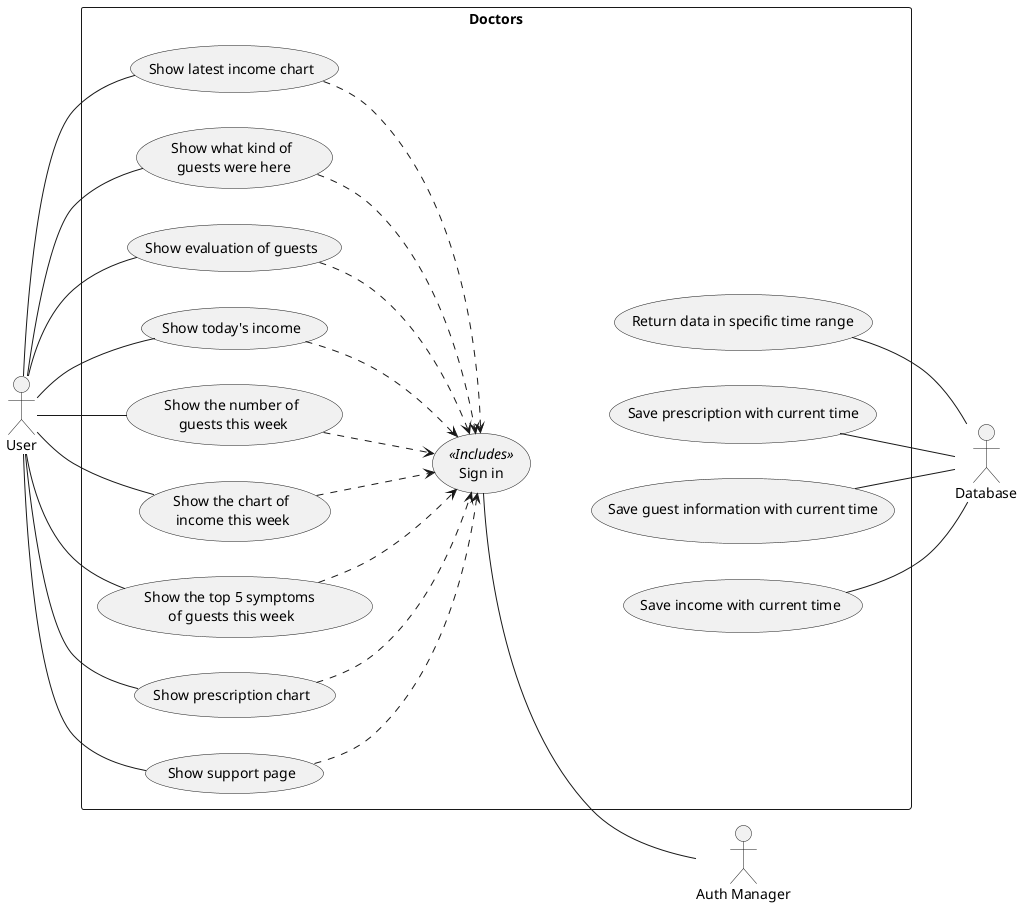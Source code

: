 @startuml
'https://plantuml.com/use-case-diagram

left to right direction

:User: as user
:Auth Manager: as auth
:Database: as db

rectangle Doctors {
  usecase "Show latest income chart" as uc1
  usecase "Show what kind of\n guests were here" as uc2
  usecase "Show evaluation of guests" as uc3
  usecase "Show today's income" as uc4
  usecase "Show the number of\n guests this week" as uc5
  usecase "Show the chart of\n income this week" as uc6
  usecase "Show the top 5 symptoms \nof guests this week" as uc7
  usecase "Show prescription chart" as uc8
  usecase "Sign in" as iuc1 << Includes >>

  usecase "Save income with current time" as uc9
  usecase "Save guest information with current time" as uc10
  usecase "Save prescription with current time" as uc11
  usecase "Return data in specific time range" as uc12

  usecase "Show support page" as uc13

  uc1 ..> iuc1
  uc2 ..> iuc1
  uc3 ..> iuc1
  uc4 ..> iuc1
  uc5 ..> iuc1
  uc6 ..> iuc1
  uc7 ..> iuc1
  uc8 ..> iuc1
  uc13 ..> iuc1

  iuc1 -[hidden]- uc9
  iuc1 -[hidden]- uc10
  iuc1 -[hidden]- uc11
  iuc1 -[hidden]- uc12

}

user -- uc1
user -- uc2
user -- uc3
user -- uc4
user -- uc5
user -- uc6
user -- uc7
user -- uc8
user -- uc13

iuc1 -- auth

uc9 -- db
uc10 -- db
uc11 -- db
uc12 -- db

@enduml